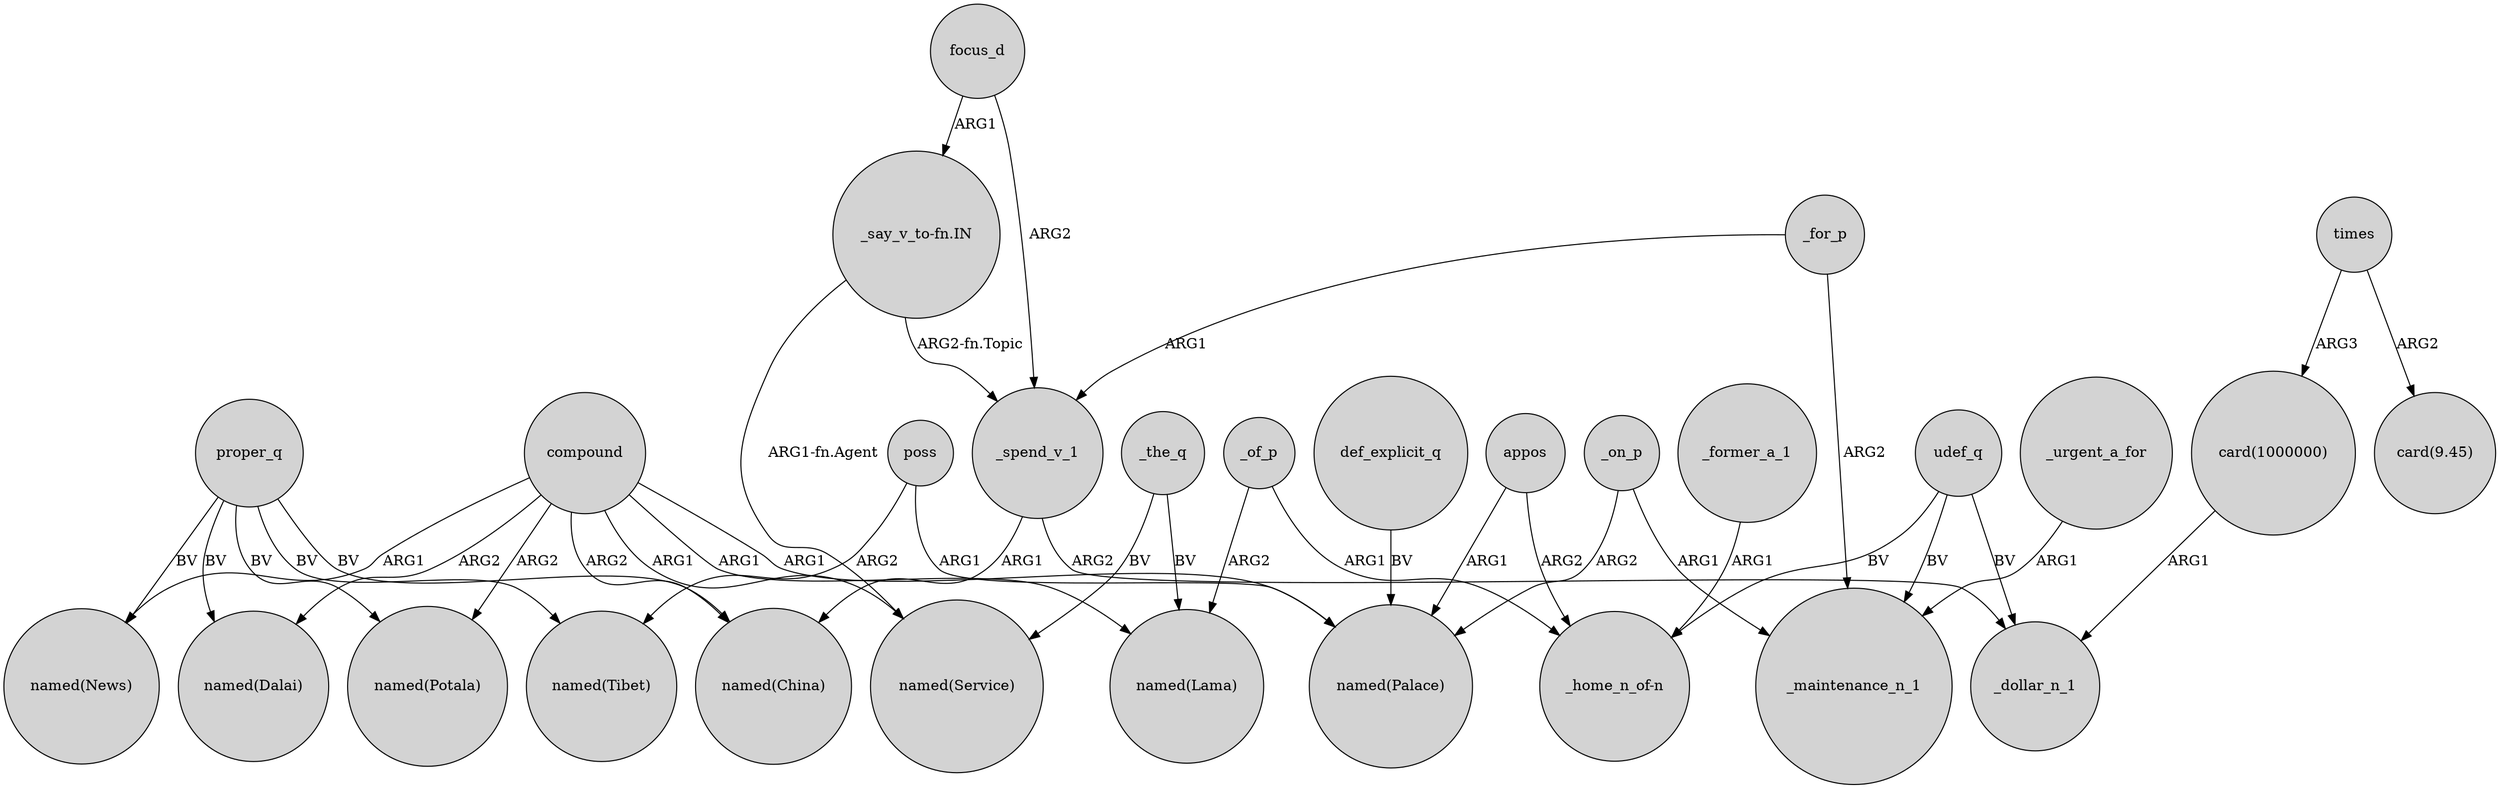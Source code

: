 digraph {
	node [shape=circle style=filled]
	compound -> "named(News)" [label=ARG1]
	"card(1000000)" -> _dollar_n_1 [label=ARG1]
	compound -> "named(Dalai)" [label=ARG2]
	poss -> "named(Palace)" [label=ARG1]
	_of_p -> "_home_n_of-n" [label=ARG1]
	"_say_v_to-fn.IN" -> "named(Service)" [label="ARG1-fn.Agent"]
	focus_d -> _spend_v_1 [label=ARG2]
	_for_p -> _maintenance_n_1 [label=ARG2]
	compound -> "named(Potala)" [label=ARG2]
	appos -> "_home_n_of-n" [label=ARG2]
	_on_p -> "named(Palace)" [label=ARG2]
	_of_p -> "named(Lama)" [label=ARG2]
	"_say_v_to-fn.IN" -> _spend_v_1 [label="ARG2-fn.Topic"]
	udef_q -> "_home_n_of-n" [label=BV]
	_former_a_1 -> "_home_n_of-n" [label=ARG1]
	_the_q -> "named(Lama)" [label=BV]
	compound -> "named(Service)" [label=ARG1]
	_urgent_a_for -> _maintenance_n_1 [label=ARG1]
	poss -> "named(Tibet)" [label=ARG2]
	_spend_v_1 -> _dollar_n_1 [label=ARG2]
	compound -> "named(Lama)" [label=ARG1]
	proper_q -> "named(News)" [label=BV]
	times -> "card(1000000)" [label=ARG3]
	proper_q -> "named(Tibet)" [label=BV]
	compound -> "named(China)" [label=ARG2]
	appos -> "named(Palace)" [label=ARG1]
	udef_q -> _maintenance_n_1 [label=BV]
	_spend_v_1 -> "named(China)" [label=ARG1]
	proper_q -> "named(China)" [label=BV]
	_the_q -> "named(Service)" [label=BV]
	proper_q -> "named(Dalai)" [label=BV]
	def_explicit_q -> "named(Palace)" [label=BV]
	compound -> "named(Palace)" [label=ARG1]
	times -> "card(9.45)" [label=ARG2]
	_on_p -> _maintenance_n_1 [label=ARG1]
	_for_p -> _spend_v_1 [label=ARG1]
	proper_q -> "named(Potala)" [label=BV]
	udef_q -> _dollar_n_1 [label=BV]
	focus_d -> "_say_v_to-fn.IN" [label=ARG1]
}
